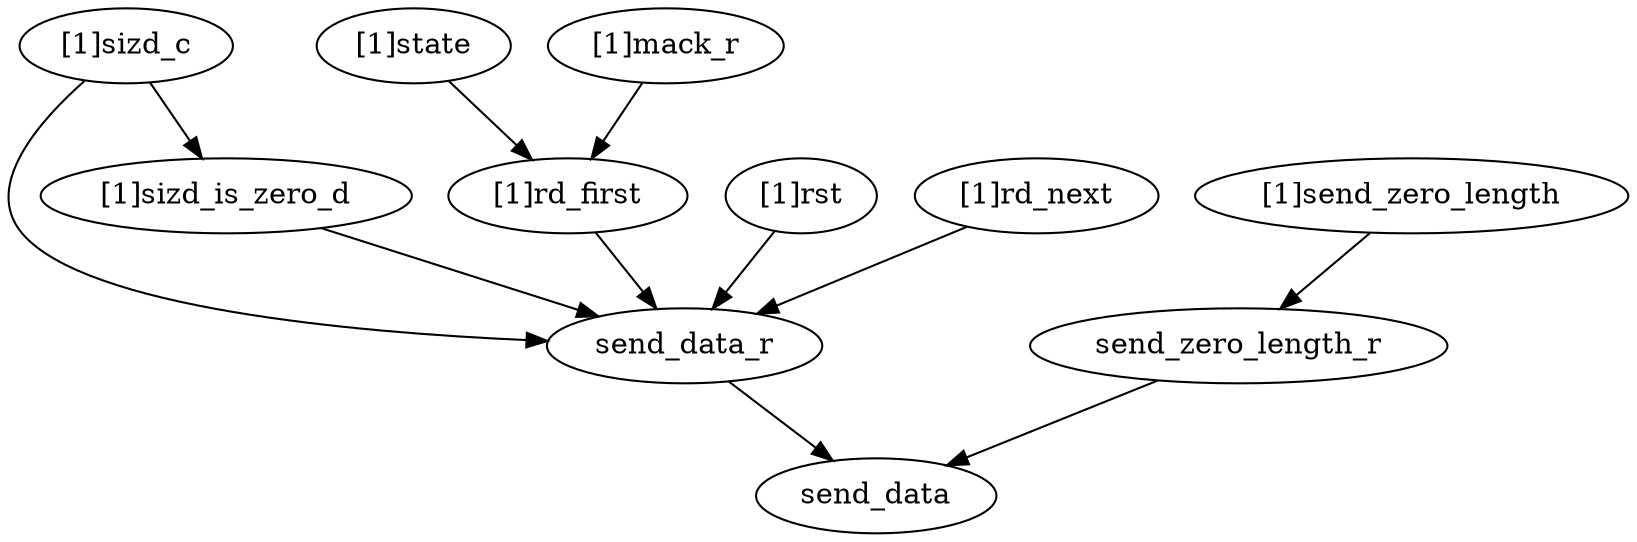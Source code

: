 strict digraph "" {
	"[1]sizd_c"	 [complexity=8,
		importance=0.0832831416339,
		rank=0.0104103927042];
	send_data_r	 [complexity=3,
		importance=0.0412284307885,
		rank=0.0137428102628];
	"[1]sizd_c" -> send_data_r;
	"[1]sizd_is_zero_d"	 [complexity=6,
		importance=0.0535191869924,
		rank=0.00891986449873];
	"[1]sizd_c" -> "[1]sizd_is_zero_d";
	"[1]state"	 [complexity=5,
		importance=0.128380231853,
		rank=0.0256760463707];
	"[1]rd_first"	 [complexity=4,
		importance=0.0923594228742,
		rank=0.0230898557185];
	"[1]state" -> "[1]rd_first";
	"[1]send_zero_length"	 [complexity=5,
		importance=0.0430242912264,
		rank=0.00860485824527];
	send_zero_length_r	 [complexity=3,
		importance=0.0344540814831,
		rank=0.0114846938277];
	"[1]send_zero_length" -> send_zero_length_r;
	send_data	 [complexity=0,
		importance=0.0215988448924,
		rank=0.0];
	send_data_r -> send_data;
	"[1]rst"	 [complexity=4,
		importance=0.132255502109,
		rank=0.0330638755272];
	"[1]rst" -> send_data_r;
	"[1]rd_next"	 [complexity=6,
		importance=0.0497986405318,
		rank=0.00829977342196];
	"[1]rd_next" -> send_data_r;
	"[1]rd_first" -> send_data_r;
	send_zero_length_r -> send_data;
	"[1]mack_r"	 [complexity=5,
		importance=0.115331476448,
		rank=0.0230662952895];
	"[1]mack_r" -> "[1]rd_first";
	"[1]sizd_is_zero_d" -> send_data_r;
}
